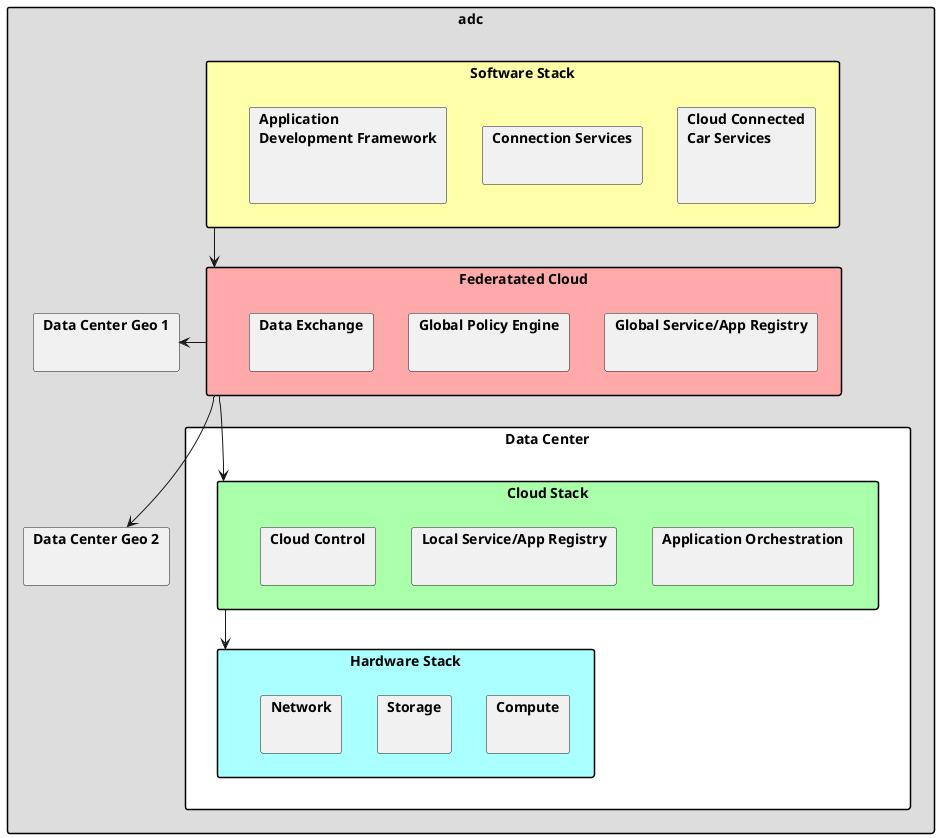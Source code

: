 @startuml


skinparam packageStyle rect

top to bottom direction

package adc  #dddddd {

  package "Software Stack" #ffffaa {
    package "Cloud Connected\nCar Services" { }
    package "Connection Services" { }
    package "Application\nDevelopment Framework" { }
  }
  package "Data Center" as DC #ffffff {
      package "Cloud Stack" #aaffaa {
        package "Application Orchestration" { }
        package "Local Service/App Registry" as LSAR { }
        package "Cloud Control" { }
      }
      package "Hardware Stack" #aaffff {
        package "Compute" { }
        package "Storage" { }
        package "Network" { }
      }
  }
  package "Federatated Cloud" as FC #ffaaaa {
      package "Global Service/App Registry" as GSAR { }
      package "Global Policy Engine" as GPE { }
      package "Data Exchange" as DE { }
  }
  package "Data Center Geo 1" as DCG1 { }
  package "Data Center Geo 2" as DCG2 { }
  FC --> "Cloud Stack"
  FC -> DCG1
  FC --> DCG2
  "Software Stack" --> FC
}

"Cloud Stack" --> "Hardware Stack"

@enduml

